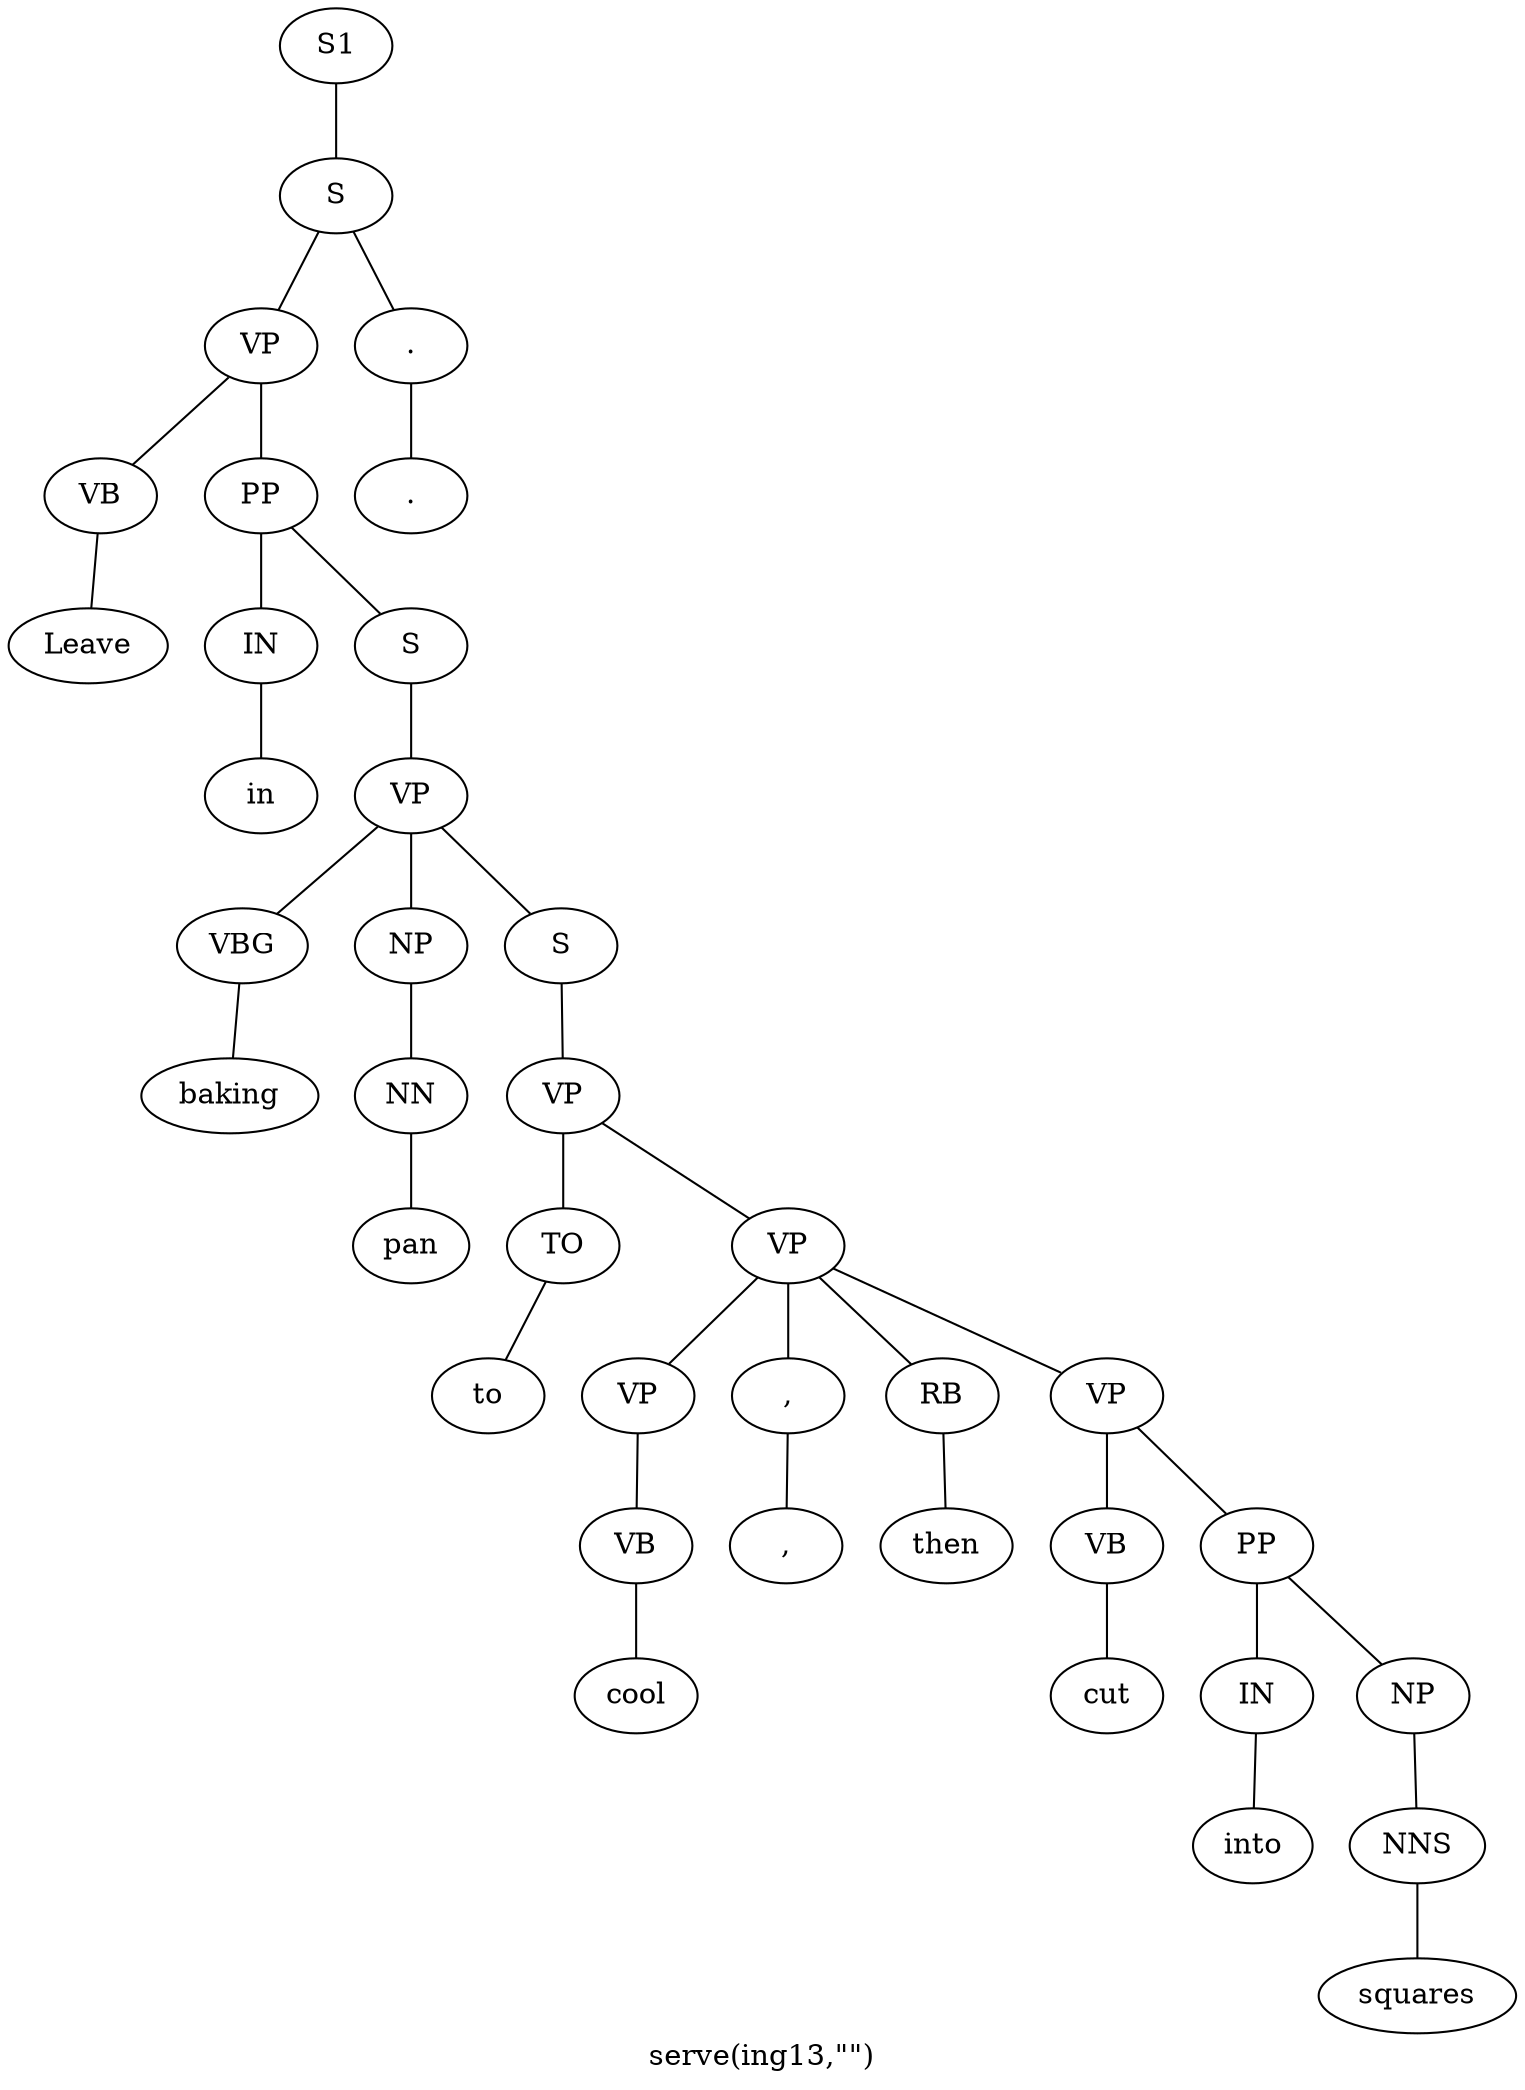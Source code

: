 graph SyntaxGraph {
	label = "serve(ing13,\"\")";
	Node0 [label="S1"];
	Node1 [label="S"];
	Node2 [label="VP"];
	Node3 [label="VB"];
	Node4 [label="Leave"];
	Node5 [label="PP"];
	Node6 [label="IN"];
	Node7 [label="in"];
	Node8 [label="S"];
	Node9 [label="VP"];
	Node10 [label="VBG"];
	Node11 [label="baking"];
	Node12 [label="NP"];
	Node13 [label="NN"];
	Node14 [label="pan"];
	Node15 [label="S"];
	Node16 [label="VP"];
	Node17 [label="TO"];
	Node18 [label="to"];
	Node19 [label="VP"];
	Node20 [label="VP"];
	Node21 [label="VB"];
	Node22 [label="cool"];
	Node23 [label=","];
	Node24 [label=","];
	Node25 [label="RB"];
	Node26 [label="then"];
	Node27 [label="VP"];
	Node28 [label="VB"];
	Node29 [label="cut"];
	Node30 [label="PP"];
	Node31 [label="IN"];
	Node32 [label="into"];
	Node33 [label="NP"];
	Node34 [label="NNS"];
	Node35 [label="squares"];
	Node36 [label="."];
	Node37 [label="."];

	Node0 -- Node1;
	Node1 -- Node2;
	Node1 -- Node36;
	Node2 -- Node3;
	Node2 -- Node5;
	Node3 -- Node4;
	Node5 -- Node6;
	Node5 -- Node8;
	Node6 -- Node7;
	Node8 -- Node9;
	Node9 -- Node10;
	Node9 -- Node12;
	Node9 -- Node15;
	Node10 -- Node11;
	Node12 -- Node13;
	Node13 -- Node14;
	Node15 -- Node16;
	Node16 -- Node17;
	Node16 -- Node19;
	Node17 -- Node18;
	Node19 -- Node20;
	Node19 -- Node23;
	Node19 -- Node25;
	Node19 -- Node27;
	Node20 -- Node21;
	Node21 -- Node22;
	Node23 -- Node24;
	Node25 -- Node26;
	Node27 -- Node28;
	Node27 -- Node30;
	Node28 -- Node29;
	Node30 -- Node31;
	Node30 -- Node33;
	Node31 -- Node32;
	Node33 -- Node34;
	Node34 -- Node35;
	Node36 -- Node37;
}